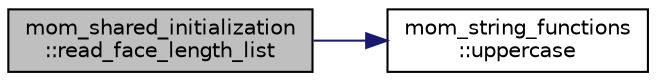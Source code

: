 digraph "mom_shared_initialization::read_face_length_list"
{
 // INTERACTIVE_SVG=YES
 // LATEX_PDF_SIZE
  edge [fontname="Helvetica",fontsize="10",labelfontname="Helvetica",labelfontsize="10"];
  node [fontname="Helvetica",fontsize="10",shape=record];
  rankdir="LR";
  Node1 [label="mom_shared_initialization\l::read_face_length_list",height=0.2,width=0.4,color="black", fillcolor="grey75", style="filled", fontcolor="black",tooltip="This subroutine reads and counts the non-blank lines in the face length list file,..."];
  Node1 -> Node2 [color="midnightblue",fontsize="10",style="solid",fontname="Helvetica"];
  Node2 [label="mom_string_functions\l::uppercase",height=0.2,width=0.4,color="black", fillcolor="white", style="filled",URL="$namespacemom__string__functions.html#aca148baf726de2f028b7e7baad3c85d4",tooltip="Return a string in which all uppercase letters have been replaced by their lowercase counterparts."];
}
